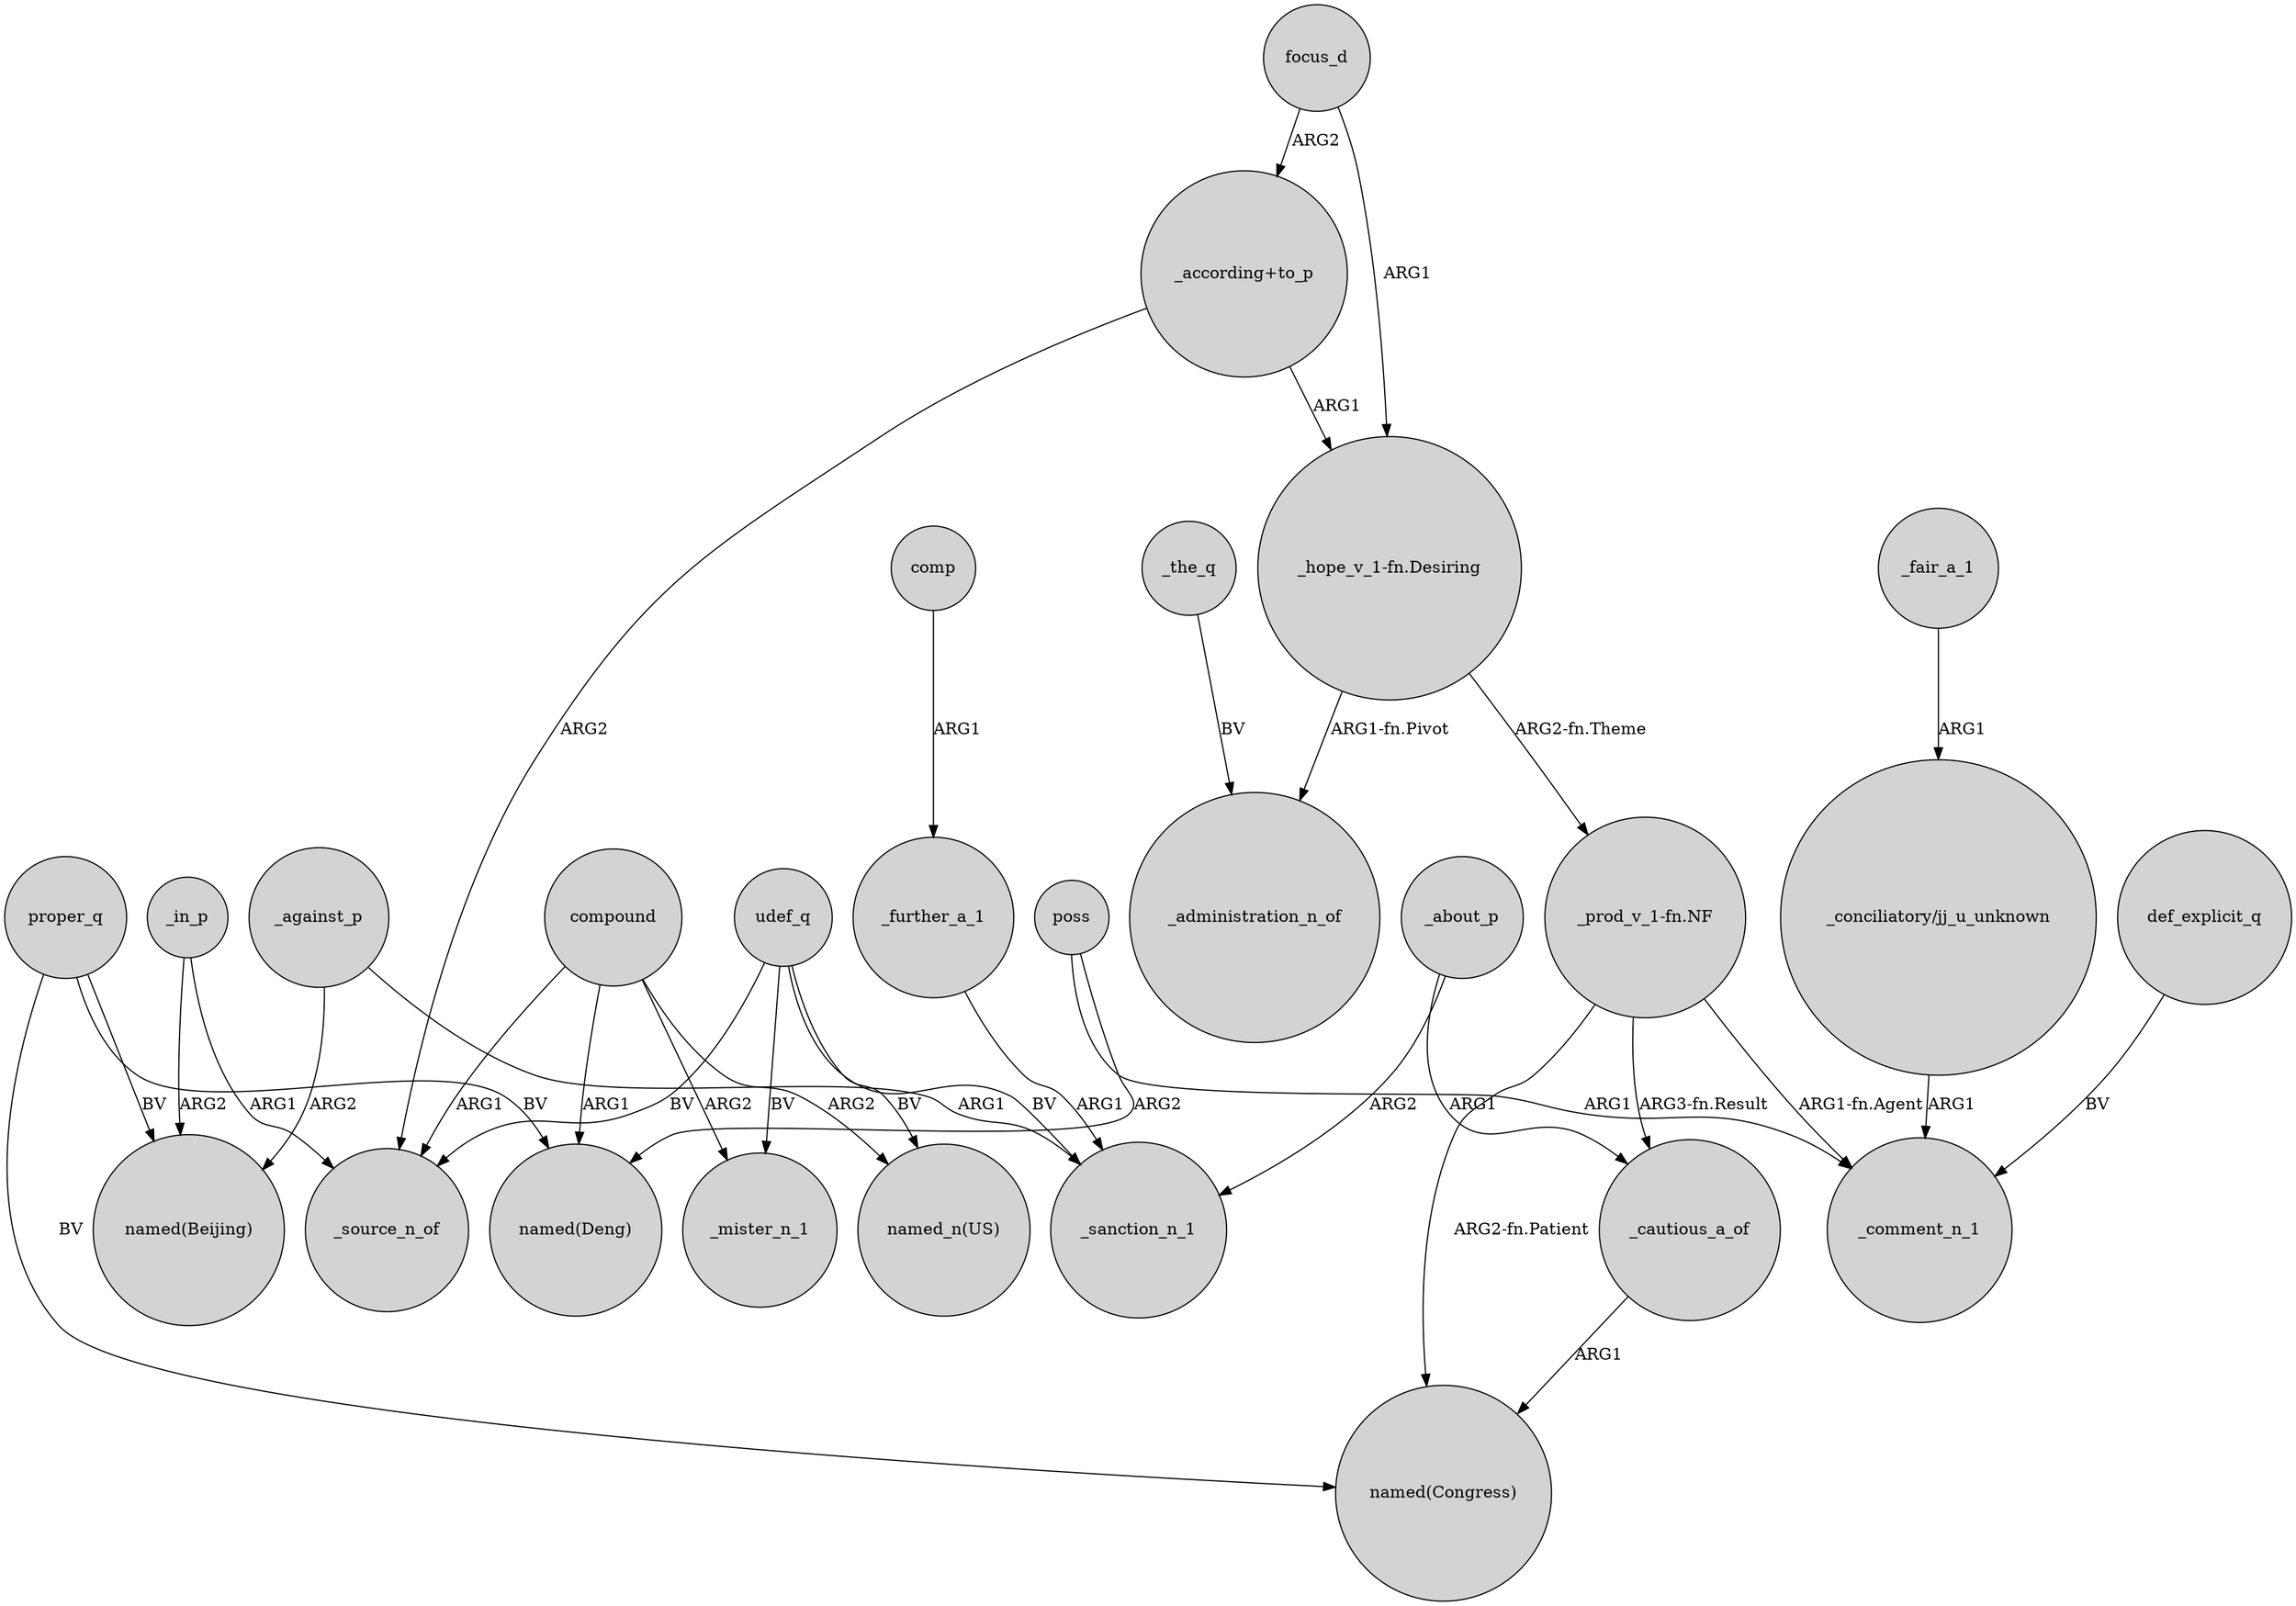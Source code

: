 digraph {
	node [shape=circle style=filled]
	poss -> _comment_n_1 [label=ARG1]
	udef_q -> "named_n(US)" [label=BV]
	compound -> _source_n_of [label=ARG1]
	"_prod_v_1-fn.NF" -> "named(Congress)" [label="ARG2-fn.Patient"]
	compound -> _mister_n_1 [label=ARG2]
	udef_q -> _mister_n_1 [label=BV]
	"_hope_v_1-fn.Desiring" -> "_prod_v_1-fn.NF" [label="ARG2-fn.Theme"]
	"_conciliatory/jj_u_unknown" -> _comment_n_1 [label=ARG1]
	udef_q -> _sanction_n_1 [label=BV]
	_against_p -> "named(Beijing)" [label=ARG2]
	poss -> "named(Deng)" [label=ARG2]
	"_according+to_p" -> _source_n_of [label=ARG2]
	focus_d -> "_hope_v_1-fn.Desiring" [label=ARG1]
	compound -> "named_n(US)" [label=ARG2]
	proper_q -> "named(Congress)" [label=BV]
	_cautious_a_of -> "named(Congress)" [label=ARG1]
	"_prod_v_1-fn.NF" -> _comment_n_1 [label="ARG1-fn.Agent"]
	comp -> _further_a_1 [label=ARG1]
	compound -> "named(Deng)" [label=ARG1]
	_in_p -> _source_n_of [label=ARG1]
	focus_d -> "_according+to_p" [label=ARG2]
	"_hope_v_1-fn.Desiring" -> _administration_n_of [label="ARG1-fn.Pivot"]
	def_explicit_q -> _comment_n_1 [label=BV]
	_further_a_1 -> _sanction_n_1 [label=ARG1]
	_about_p -> _sanction_n_1 [label=ARG2]
	_about_p -> _cautious_a_of [label=ARG1]
	_against_p -> _sanction_n_1 [label=ARG1]
	"_according+to_p" -> "_hope_v_1-fn.Desiring" [label=ARG1]
	_the_q -> _administration_n_of [label=BV]
	udef_q -> _source_n_of [label=BV]
	"_prod_v_1-fn.NF" -> _cautious_a_of [label="ARG3-fn.Result"]
	_fair_a_1 -> "_conciliatory/jj_u_unknown" [label=ARG1]
	_in_p -> "named(Beijing)" [label=ARG2]
	proper_q -> "named(Beijing)" [label=BV]
	proper_q -> "named(Deng)" [label=BV]
}
